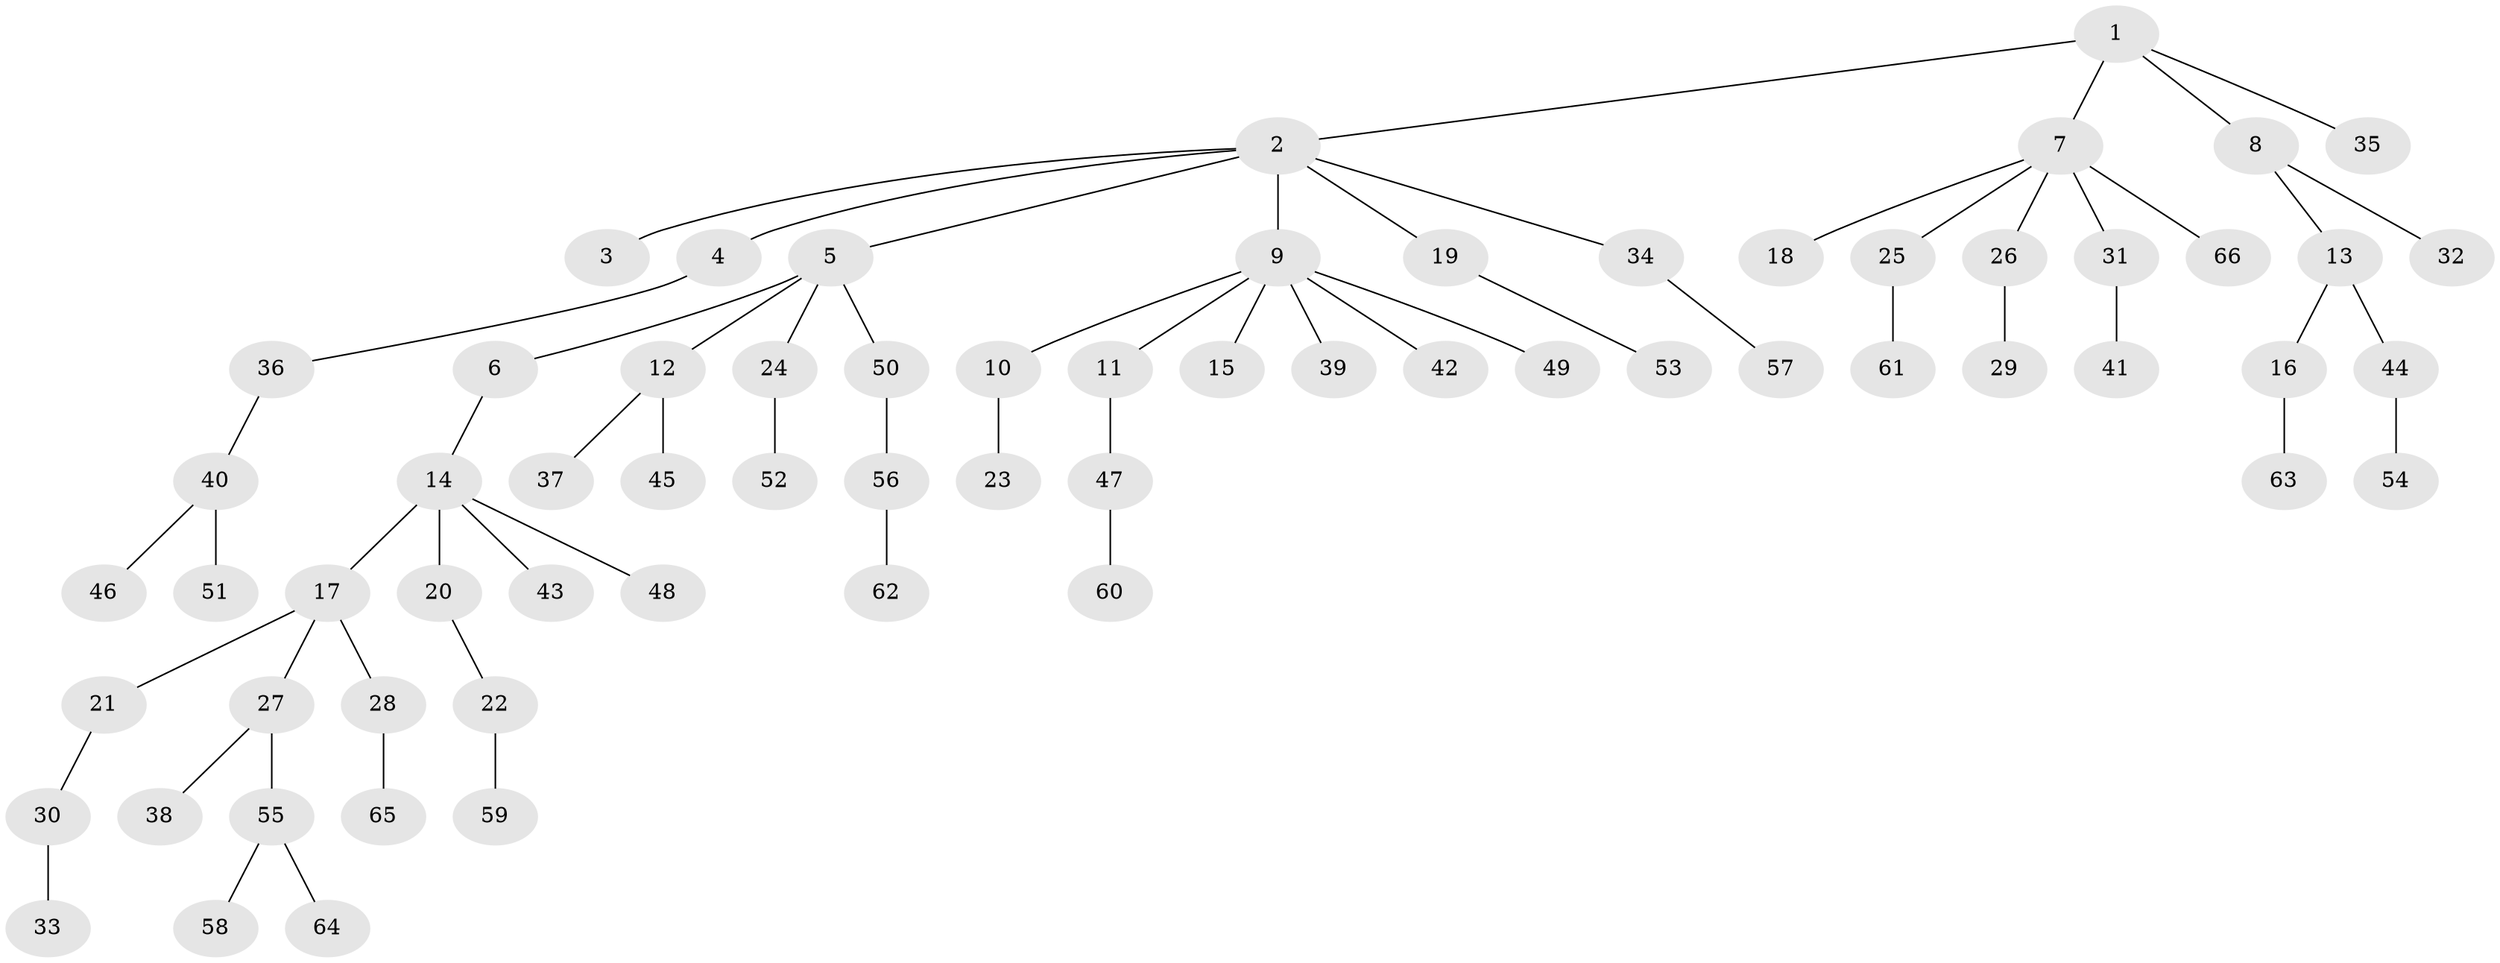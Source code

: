 // Generated by graph-tools (version 1.1) at 2025/53/03/09/25 04:53:16]
// undirected, 66 vertices, 65 edges
graph export_dot {
graph [start="1"]
  node [color=gray90,style=filled];
  1;
  2;
  3;
  4;
  5;
  6;
  7;
  8;
  9;
  10;
  11;
  12;
  13;
  14;
  15;
  16;
  17;
  18;
  19;
  20;
  21;
  22;
  23;
  24;
  25;
  26;
  27;
  28;
  29;
  30;
  31;
  32;
  33;
  34;
  35;
  36;
  37;
  38;
  39;
  40;
  41;
  42;
  43;
  44;
  45;
  46;
  47;
  48;
  49;
  50;
  51;
  52;
  53;
  54;
  55;
  56;
  57;
  58;
  59;
  60;
  61;
  62;
  63;
  64;
  65;
  66;
  1 -- 2;
  1 -- 7;
  1 -- 8;
  1 -- 35;
  2 -- 3;
  2 -- 4;
  2 -- 5;
  2 -- 9;
  2 -- 19;
  2 -- 34;
  4 -- 36;
  5 -- 6;
  5 -- 12;
  5 -- 24;
  5 -- 50;
  6 -- 14;
  7 -- 18;
  7 -- 25;
  7 -- 26;
  7 -- 31;
  7 -- 66;
  8 -- 13;
  8 -- 32;
  9 -- 10;
  9 -- 11;
  9 -- 15;
  9 -- 39;
  9 -- 42;
  9 -- 49;
  10 -- 23;
  11 -- 47;
  12 -- 37;
  12 -- 45;
  13 -- 16;
  13 -- 44;
  14 -- 17;
  14 -- 20;
  14 -- 43;
  14 -- 48;
  16 -- 63;
  17 -- 21;
  17 -- 27;
  17 -- 28;
  19 -- 53;
  20 -- 22;
  21 -- 30;
  22 -- 59;
  24 -- 52;
  25 -- 61;
  26 -- 29;
  27 -- 38;
  27 -- 55;
  28 -- 65;
  30 -- 33;
  31 -- 41;
  34 -- 57;
  36 -- 40;
  40 -- 46;
  40 -- 51;
  44 -- 54;
  47 -- 60;
  50 -- 56;
  55 -- 58;
  55 -- 64;
  56 -- 62;
}
